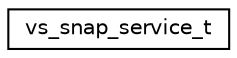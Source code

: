 digraph "Graphical Class Hierarchy"
{
 // LATEX_PDF_SIZE
  edge [fontname="Helvetica",fontsize="10",labelfontname="Helvetica",labelfontsize="10"];
  node [fontname="Helvetica",fontsize="10",shape=record];
  rankdir="LR";
  Node0 [label="vs_snap_service_t",height=0.2,width=0.4,color="black", fillcolor="white", style="filled",URL="$structvs__snap__service__t.html",tooltip="SNAP service descriptor."];
}
